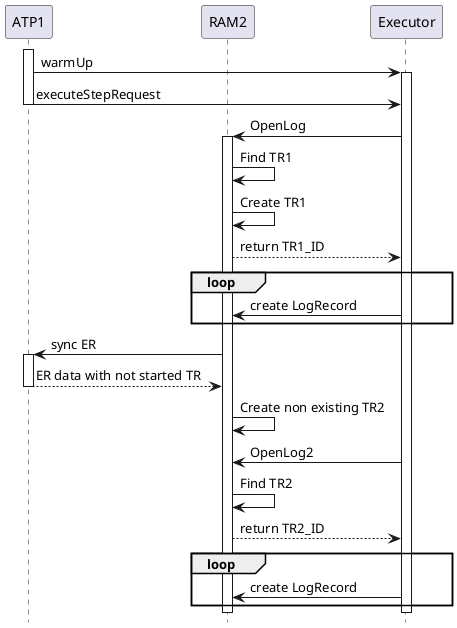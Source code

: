 @startuml
hide footbox
Participant ATP1
Participant RAM2
Participant Executor

activate ATP1
ATP1 -> Executor: warmUp
activate Executor
ATP1 -> Executor: executeStepRequest
deactivate ATP1

Executor -> RAM2: OpenLog
activate RAM2
RAM2 -> RAM2: Find TR1
RAM2 -> RAM2: Create TR1
RAM2 --> Executor: return TR1_ID
loop
Executor -> RAM2: create LogRecord
end

RAM2 -> ATP1: sync ER
activate ATP1
ATP1 --> RAM2: ER data with not started TR
deactivate ATP1

RAM2 -> RAM2: Create non existing TR2

Executor -> RAM2: OpenLog2
RAM2 -> RAM2: Find TR2
RAM2 --> Executor: return TR2_ID
loop
Executor -> RAM2: create LogRecord
end

deactivate Executor
deactivate RAM2

@enduml
